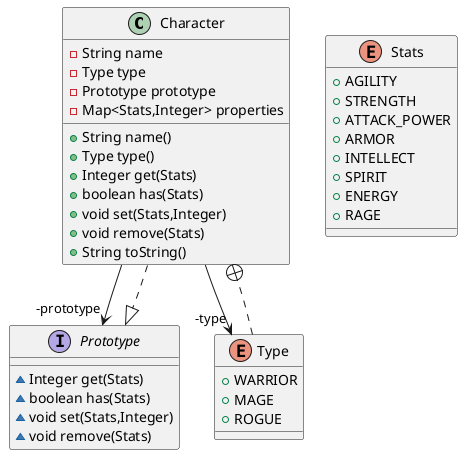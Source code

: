 @startuml
class Character {
- String name
- Type type
- Prototype prototype
- Map<Stats,Integer> properties
+ String name()
+ Type type()
+ Integer get(Stats)
+ boolean has(Stats)
+ void set(Stats,Integer)
+ void remove(Stats)
+ String toString()
}
interface Prototype {
~ Integer get(Stats)
~ boolean has(Stats)
~ void set(Stats,Integer)
~ void remove(Stats)
}
enum Type {
+  WARRIOR
+  MAGE
+  ROGUE
}
enum Stats {
+  AGILITY
+  STRENGTH
+  ATTACK_POWER
+  ARMOR
+  INTELLECT
+  SPIRIT
+  ENERGY
+  RAGE
}

Character -->  "-prototype" Prototype
Type ..+ Character
Character -->  "-type" Type
Character ..|> Prototype
@enduml